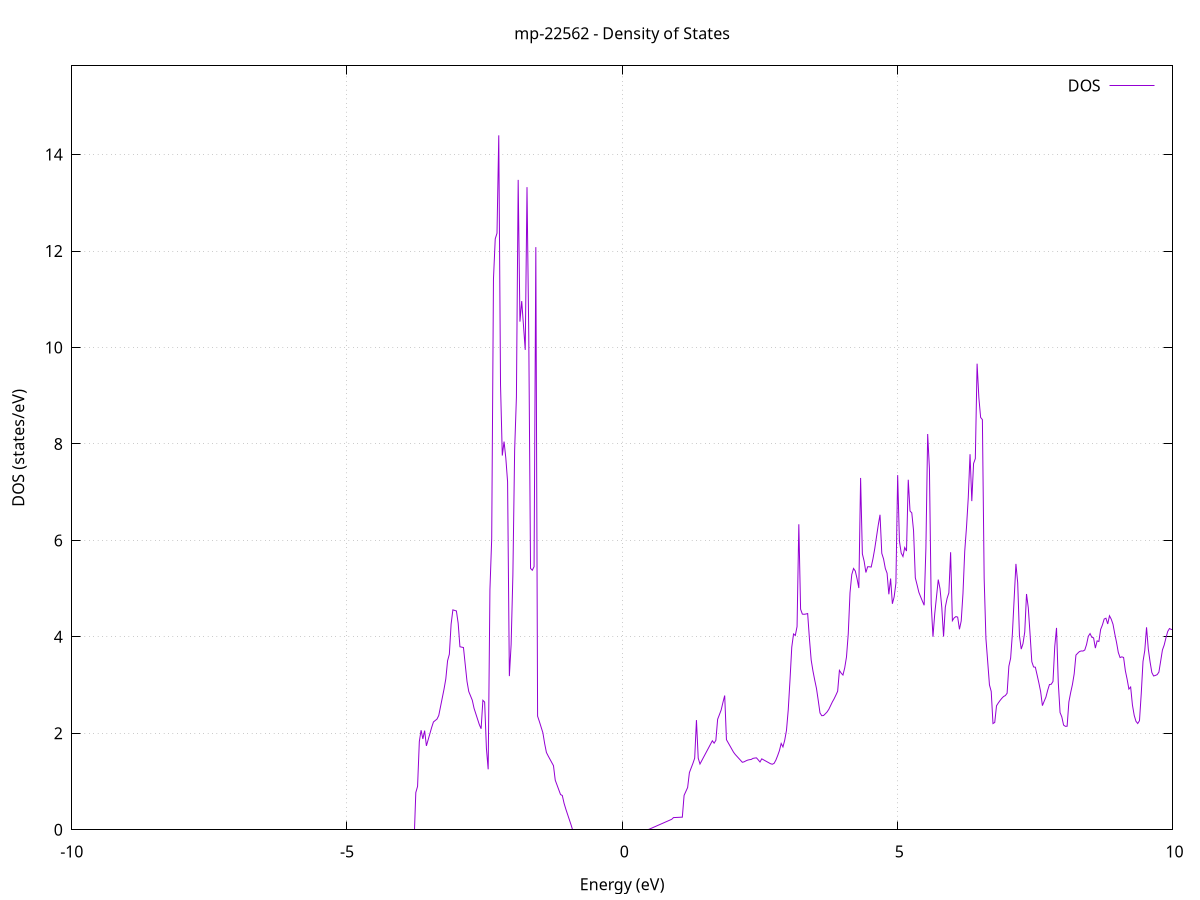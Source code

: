 set title 'mp-22562 - Density of States'
set xlabel 'Energy (eV)'
set ylabel 'DOS (states/eV)'
set grid
set xrange [-10:10]
set yrange [0:15.839]
set xzeroaxis lt -1
set terminal png size 800,600
set output 'mp-22562_dos_gnuplot.png'
plot '-' using 1:2 with lines title 'DOS'
-43.742300 0.000000
-43.710200 0.000000
-43.678200 0.000000
-43.646100 0.000000
-43.614000 0.000000
-43.581900 0.000000
-43.549900 0.000000
-43.517800 0.000000
-43.485700 0.000000
-43.453700 0.000000
-43.421600 0.000000
-43.389500 0.000000
-43.357400 0.000000
-43.325400 0.000000
-43.293300 0.000000
-43.261200 0.000000
-43.229200 0.000000
-43.197100 0.000000
-43.165000 0.000000
-43.132900 0.000000
-43.100900 0.000000
-43.068800 0.000000
-43.036700 0.000000
-43.004700 0.000000
-42.972600 0.000000
-42.940500 0.000000
-42.908400 0.000000
-42.876400 0.000000
-42.844300 0.000000
-42.812200 0.000000
-42.780200 0.000000
-42.748100 0.000000
-42.716000 0.000000
-42.683900 0.000000
-42.651900 0.000000
-42.619800 0.000000
-42.587700 0.000000
-42.555700 0.000000
-42.523600 0.000000
-42.491500 0.000000
-42.459400 0.000000
-42.427400 0.000000
-42.395300 0.000000
-42.363200 0.000000
-42.331100 0.000000
-42.299100 0.000000
-42.267000 0.000000
-42.234900 0.000000
-42.202900 0.000000
-42.170800 0.000000
-42.138700 0.000000
-42.106600 0.000000
-42.074600 0.000000
-42.042500 0.000000
-42.010400 0.000000
-41.978400 0.000000
-41.946300 0.000000
-41.914200 0.000000
-41.882100 0.000000
-41.850100 0.000000
-41.818000 0.000000
-41.785900 0.000000
-41.753900 0.000000
-41.721800 0.000000
-41.689700 0.000000
-41.657600 0.000000
-41.625600 0.000000
-41.593500 0.000000
-41.561400 0.000000
-41.529400 0.000000
-41.497300 0.000000
-41.465200 0.000000
-41.433100 0.000000
-41.401100 0.000000
-41.369000 0.000000
-41.336900 0.000000
-41.304900 0.000000
-41.272800 0.000000
-41.240700 0.000000
-41.208600 0.000000
-41.176600 0.000000
-41.144500 0.000000
-41.112400 0.000000
-41.080400 0.000000
-41.048300 0.000000
-41.016200 0.000000
-40.984100 0.000000
-40.952100 0.000000
-40.920000 0.000000
-40.887900 0.000000
-40.855900 0.000000
-40.823800 30.863800
-40.791700 111.068500
-40.759600 0.000000
-40.727600 0.000000
-40.695500 0.000000
-40.663400 0.000000
-40.631400 0.000000
-40.599300 0.000000
-40.567200 0.000000
-40.535100 0.000000
-40.503100 0.000000
-40.471000 0.000000
-40.438900 0.000000
-40.406900 0.000000
-40.374800 0.000000
-40.342700 0.000000
-40.310600 0.000000
-40.278600 0.000000
-40.246500 0.000000
-40.214400 0.000000
-40.182400 0.000000
-40.150300 0.000000
-40.118200 0.000000
-40.086100 0.000000
-40.054100 0.000000
-40.022000 0.000000
-39.989900 0.000000
-39.957900 0.000000
-39.925800 0.000000
-39.893700 0.000000
-39.861600 0.000000
-39.829600 0.000000
-39.797500 0.000000
-39.765400 0.000000
-39.733400 0.000000
-39.701300 0.000000
-39.669200 0.000000
-39.637100 0.000000
-39.605100 0.000000
-39.573000 0.000000
-39.540900 0.000000
-39.508900 0.000000
-39.476800 0.000000
-39.444700 0.000000
-39.412600 0.000000
-39.380600 0.000000
-39.348500 0.000000
-39.316400 0.000000
-39.284400 0.000000
-39.252300 0.000000
-39.220200 0.000000
-39.188100 0.000000
-39.156100 0.000000
-39.124000 0.000000
-39.091900 0.000000
-39.059900 0.000000
-39.027800 0.000000
-38.995700 0.000000
-38.963600 0.000000
-38.931600 0.000000
-38.899500 0.000000
-38.867400 0.000000
-38.835400 0.000000
-38.803300 0.000000
-38.771200 0.000000
-38.739100 0.000000
-38.707100 0.000000
-38.675000 0.000000
-38.642900 0.000000
-38.610900 0.000000
-38.578800 0.000000
-38.546700 0.000000
-38.514600 0.000000
-38.482600 0.000000
-38.450500 0.000000
-38.418400 0.000000
-38.386400 0.000000
-38.354300 0.000000
-38.322200 0.000000
-38.290100 0.000000
-38.258100 0.000000
-38.226000 0.000000
-38.193900 0.000000
-38.161900 0.000000
-38.129800 0.000000
-38.097700 0.000000
-38.065600 0.000000
-38.033600 0.000000
-38.001500 0.000000
-37.969400 0.000000
-37.937400 0.000000
-37.905300 0.000000
-37.873200 0.000000
-37.841100 0.000000
-37.809100 0.000000
-37.777000 0.000000
-37.744900 0.000000
-37.712900 0.000000
-37.680800 0.000000
-37.648700 0.000000
-37.616600 0.000000
-37.584600 0.000000
-37.552500 0.000000
-37.520400 0.000000
-37.488400 0.000000
-37.456300 0.000000
-37.424200 0.000000
-37.392100 0.000000
-37.360100 0.000000
-37.328000 0.000000
-37.295900 0.000000
-37.263900 0.000000
-37.231800 0.000000
-37.199700 0.000000
-37.167600 0.000000
-37.135600 0.000000
-37.103500 0.000000
-37.071400 0.000000
-37.039400 0.000000
-37.007300 0.000000
-36.975200 0.000000
-36.943100 0.000000
-36.911100 0.000000
-36.879000 0.000000
-36.846900 0.000000
-36.814900 0.000000
-36.782800 0.000000
-36.750700 0.000000
-36.718600 0.000000
-36.686600 0.000000
-36.654500 0.000000
-36.622400 0.000000
-36.590400 0.000000
-36.558300 0.000000
-36.526200 0.000000
-36.494100 0.000000
-36.462100 0.000000
-36.430000 0.000000
-36.397900 0.000000
-36.365900 0.000000
-36.333800 0.000000
-36.301700 0.000000
-36.269600 0.000000
-36.237600 0.000000
-36.205500 0.000000
-36.173400 0.000000
-36.141400 0.000000
-36.109300 0.000000
-36.077200 0.000000
-36.045100 0.000000
-36.013100 0.000000
-35.981000 0.000000
-35.948900 0.000000
-35.916900 0.000000
-35.884800 0.000000
-35.852700 0.000000
-35.820600 0.000000
-35.788600 0.000000
-35.756500 0.000000
-35.724400 0.000000
-35.692400 0.000000
-35.660300 0.000000
-35.628200 0.000000
-35.596100 0.000000
-35.564100 0.000000
-35.532000 0.000000
-35.499900 0.000000
-35.467900 0.000000
-35.435800 0.000000
-35.403700 0.000000
-35.371600 0.000000
-35.339600 0.000000
-35.307500 0.000000
-35.275400 0.000000
-35.243400 0.000000
-35.211300 0.000000
-35.179200 0.000000
-35.147100 0.000000
-35.115100 0.000000
-35.083000 0.000000
-35.050900 0.000000
-35.018900 0.000000
-34.986800 0.000000
-34.954700 0.000000
-34.922600 0.000000
-34.890600 0.000000
-34.858500 0.000000
-34.826400 0.000000
-34.794400 0.000000
-34.762300 0.000000
-34.730200 0.000000
-34.698100 0.000000
-34.666100 0.000000
-34.634000 0.000000
-34.601900 0.000000
-34.569900 0.000000
-34.537800 0.000000
-34.505700 0.000000
-34.473600 0.000000
-34.441600 0.000000
-34.409500 0.000000
-34.377400 0.000000
-34.345400 0.000000
-34.313300 0.000000
-34.281200 0.000000
-34.249100 0.000000
-34.217100 0.000000
-34.185000 0.000000
-34.152900 0.000000
-34.120900 0.000000
-34.088800 0.000000
-34.056700 0.000000
-34.024600 0.000000
-33.992600 0.000000
-33.960500 0.000000
-33.928400 0.000000
-33.896400 0.000000
-33.864300 0.000000
-33.832200 0.000000
-33.800100 0.000000
-33.768100 0.000000
-33.736000 0.000000
-33.703900 0.000000
-33.671900 0.000000
-33.639800 0.000000
-33.607700 0.000000
-33.575600 0.000000
-33.543600 0.000000
-33.511500 0.000000
-33.479400 0.000000
-33.447400 0.000000
-33.415300 0.000000
-33.383200 0.000000
-33.351100 0.000000
-33.319100 0.000000
-33.287000 0.000000
-33.254900 0.000000
-33.222900 0.000000
-33.190800 0.000000
-33.158700 0.000000
-33.126600 0.000000
-33.094600 0.000000
-33.062500 0.000000
-33.030400 0.000000
-32.998400 0.000000
-32.966300 0.000000
-32.934200 0.000000
-32.902100 0.000000
-32.870100 0.000000
-32.838000 0.000000
-32.805900 0.000000
-32.773900 0.000000
-32.741800 0.000000
-32.709700 0.000000
-32.677600 0.000000
-32.645600 0.000000
-32.613500 0.000000
-32.581400 0.000000
-32.549400 0.000000
-32.517300 0.000000
-32.485200 0.000000
-32.453100 0.000000
-32.421100 0.000000
-32.389000 0.000000
-32.356900 0.000000
-32.324900 0.000000
-32.292800 0.000000
-32.260700 0.000000
-32.228600 0.000000
-32.196600 0.000000
-32.164500 0.000000
-32.132400 0.000000
-32.100400 0.000000
-32.068300 0.000000
-32.036200 0.000000
-32.004100 0.000000
-31.972100 0.000000
-31.940000 0.000000
-31.907900 0.000000
-31.875900 0.000000
-31.843800 0.000000
-31.811700 0.000000
-31.779600 0.000000
-31.747600 0.000000
-31.715500 0.000000
-31.683400 0.000000
-31.651400 0.000000
-31.619300 0.000000
-31.587200 0.000000
-31.555100 0.000000
-31.523100 0.000000
-31.491000 0.000000
-31.458900 0.000000
-31.426900 0.000000
-31.394800 0.000000
-31.362700 0.000000
-31.330600 0.000000
-31.298600 0.000000
-31.266500 0.000000
-31.234400 0.000000
-31.202400 0.000000
-31.170300 0.000000
-31.138200 0.000000
-31.106100 0.000000
-31.074100 0.000000
-31.042000 0.000000
-31.009900 0.000000
-30.977900 0.000000
-30.945800 0.000000
-30.913700 0.000000
-30.881600 0.000000
-30.849600 0.000000
-30.817500 0.000000
-30.785400 0.000000
-30.753400 0.000000
-30.721300 0.000000
-30.689200 0.000000
-30.657100 0.000000
-30.625100 0.000000
-30.593000 0.000000
-30.560900 0.000000
-30.528900 0.000000
-30.496800 0.000000
-30.464700 0.000000
-30.432600 0.000000
-30.400600 0.000000
-30.368500 0.000000
-30.336400 0.000000
-30.304400 0.000000
-30.272300 0.000000
-30.240200 0.000000
-30.208100 0.000000
-30.176100 0.000000
-30.144000 0.000000
-30.111900 0.000000
-30.079900 0.000000
-30.047800 0.000000
-30.015700 0.000000
-29.983600 0.000000
-29.951600 0.000000
-29.919500 0.000000
-29.887400 0.000000
-29.855400 0.000000
-29.823300 0.000000
-29.791200 0.000000
-29.759100 0.000000
-29.727100 0.000000
-29.695000 0.000000
-29.662900 0.000000
-29.630900 0.000000
-29.598800 0.000000
-29.566700 0.000000
-29.534600 0.000000
-29.502600 0.000000
-29.470500 0.000000
-29.438400 0.000000
-29.406400 0.000000
-29.374300 0.000000
-29.342200 0.000000
-29.310100 0.000000
-29.278100 0.000000
-29.246000 0.000000
-29.213900 0.000000
-29.181900 0.000000
-29.149800 0.000000
-29.117700 0.000000
-29.085600 0.000000
-29.053600 0.000000
-29.021500 0.000000
-28.989400 0.000000
-28.957400 0.000000
-28.925300 0.000000
-28.893200 0.000000
-28.861100 0.000000
-28.829100 0.000000
-28.797000 0.000000
-28.764900 0.000000
-28.732900 0.000000
-28.700800 0.000000
-28.668700 0.000000
-28.636600 0.000000
-28.604600 0.000000
-28.572500 0.000000
-28.540400 0.000000
-28.508400 0.000000
-28.476300 0.000000
-28.444200 0.000000
-28.412100 0.000000
-28.380100 0.000000
-28.348000 0.000000
-28.315900 0.000000
-28.283900 0.000000
-28.251800 0.000000
-28.219700 0.000000
-28.187600 0.000000
-28.155600 0.000000
-28.123500 0.000000
-28.091400 0.000000
-28.059400 0.000000
-28.027300 0.000000
-27.995200 0.000000
-27.963100 0.000000
-27.931100 0.000000
-27.899000 0.000000
-27.866900 0.000000
-27.834900 0.000000
-27.802800 0.000000
-27.770700 0.000000
-27.738600 0.000000
-27.706600 0.000000
-27.674500 0.000000
-27.642400 0.000000
-27.610400 0.000000
-27.578300 0.000000
-27.546200 0.000000
-27.514100 0.000000
-27.482100 0.000000
-27.450000 0.000000
-27.417900 0.000000
-27.385900 0.000000
-27.353800 0.000000
-27.321700 0.000000
-27.289600 0.000000
-27.257600 0.000000
-27.225500 0.000000
-27.193400 0.000000
-27.161400 0.000000
-27.129300 0.000000
-27.097200 0.000000
-27.065100 0.000000
-27.033100 0.000000
-27.001000 0.000000
-26.968900 0.000000
-26.936900 0.000000
-26.904800 0.000000
-26.872700 0.000000
-26.840600 0.000000
-26.808600 0.000000
-26.776500 0.000000
-26.744400 0.000000
-26.712400 0.000000
-26.680300 0.000000
-26.648200 0.000000
-26.616100 0.000000
-26.584100 0.000000
-26.552000 0.000000
-26.519900 0.000000
-26.487900 0.000000
-26.455800 0.000000
-26.423700 0.000000
-26.391600 0.000000
-26.359600 0.000000
-26.327500 0.000000
-26.295400 0.000000
-26.263400 0.000000
-26.231300 0.000000
-26.199200 0.000000
-26.167100 0.000000
-26.135100 0.000000
-26.103000 0.000000
-26.070900 0.000000
-26.038900 0.000000
-26.006800 0.000000
-25.974700 0.000000
-25.942600 0.000000
-25.910600 0.000000
-25.878500 0.000000
-25.846400 0.000000
-25.814400 0.000000
-25.782300 0.000000
-25.750200 0.000000
-25.718100 0.000000
-25.686100 0.000000
-25.654000 0.000000
-25.621900 0.000000
-25.589900 0.000000
-25.557800 0.000000
-25.525700 0.000000
-25.493600 0.000000
-25.461600 0.000000
-25.429500 0.000000
-25.397400 0.000000
-25.365400 0.000000
-25.333300 0.000000
-25.301200 0.000000
-25.269100 0.000000
-25.237100 0.000000
-25.205000 0.000000
-25.172900 0.000000
-25.140900 0.000000
-25.108800 0.000000
-25.076700 0.000000
-25.044600 0.000000
-25.012600 0.000000
-24.980500 0.000000
-24.948400 0.000000
-24.916400 0.000000
-24.884300 0.000000
-24.852200 0.000000
-24.820100 0.000000
-24.788100 0.000000
-24.756000 0.000000
-24.723900 0.000000
-24.691900 0.000000
-24.659800 0.000000
-24.627700 0.000000
-24.595600 0.000000
-24.563600 0.000000
-24.531500 0.000000
-24.499400 0.000000
-24.467400 0.000000
-24.435300 0.000000
-24.403200 0.000000
-24.371100 0.000000
-24.339100 0.000000
-24.307000 0.000000
-24.274900 0.000000
-24.242900 0.000000
-24.210800 0.000000
-24.178700 0.000000
-24.146600 0.000000
-24.114600 0.000000
-24.082500 0.000000
-24.050400 0.000000
-24.018400 0.000000
-23.986300 0.000000
-23.954200 0.000000
-23.922100 0.000000
-23.890100 0.000000
-23.858000 0.000000
-23.825900 0.000000
-23.793900 0.000000
-23.761800 0.000000
-23.729700 0.000000
-23.697600 0.000000
-23.665600 0.000000
-23.633500 0.000000
-23.601400 0.000000
-23.569400 0.000000
-23.537300 0.000000
-23.505200 0.000000
-23.473100 0.000000
-23.441100 0.000000
-23.409000 0.000000
-23.376900 0.000000
-23.344900 0.000000
-23.312800 0.000000
-23.280700 0.000000
-23.248600 0.000000
-23.216600 0.000000
-23.184500 0.000000
-23.152400 0.000000
-23.120400 0.000000
-23.088300 0.000000
-23.056200 0.000000
-23.024100 0.000000
-22.992100 0.000000
-22.960000 0.000000
-22.927900 0.000000
-22.895900 0.000000
-22.863800 0.000000
-22.831700 0.000000
-22.799600 0.000000
-22.767600 0.000000
-22.735500 0.000000
-22.703400 0.000000
-22.671400 0.000000
-22.639300 0.000000
-22.607200 0.000000
-22.575100 0.000000
-22.543100 0.000000
-22.511000 0.000000
-22.478900 0.000000
-22.446900 0.000000
-22.414800 0.000000
-22.382700 0.000000
-22.350600 0.000000
-22.318600 0.000000
-22.286500 0.000000
-22.254400 0.000000
-22.222400 0.000000
-22.190300 0.000000
-22.158200 0.000000
-22.126100 0.000000
-22.094100 0.000000
-22.062000 0.000000
-22.029900 0.000000
-21.997900 0.000000
-21.965800 0.000000
-21.933700 0.000000
-21.901600 0.000000
-21.869600 0.000000
-21.837500 0.000000
-21.805400 0.000000
-21.773400 0.000000
-21.741300 0.000000
-21.709200 0.000000
-21.677100 0.000000
-21.645100 0.000000
-21.613000 0.000000
-21.580900 0.000000
-21.548900 0.000000
-21.516800 0.000000
-21.484700 0.000000
-21.452600 0.000000
-21.420600 0.000000
-21.388500 0.000000
-21.356400 0.000000
-21.324400 0.000000
-21.292300 0.000000
-21.260200 0.000000
-21.228100 8.158800
-21.196100 20.357200
-21.164000 33.800800
-21.131900 11.875800
-21.099900 8.395300
-21.067800 3.912700
-21.035700 7.319400
-21.003600 25.309500
-20.971600 24.431300
-20.939500 25.274500
-20.907400 37.065900
-20.875400 37.945500
-20.843300 47.876700
-20.811200 42.834900
-20.779100 18.035500
-20.747100 0.000000
-20.715000 0.000000
-20.682900 0.000000
-20.650900 0.000000
-20.618800 0.000000
-20.586700 0.000000
-20.554600 0.000000
-20.522600 0.000000
-20.490500 0.000000
-20.458400 0.000000
-20.426400 0.000000
-20.394300 0.000000
-20.362200 0.000000
-20.330100 0.000000
-20.298100 0.000000
-20.266000 0.000000
-20.233900 0.000000
-20.201900 0.000000
-20.169800 0.000000
-20.137700 0.000000
-20.105600 0.000000
-20.073600 0.000000
-20.041500 0.000000
-20.009400 0.000000
-19.977400 0.000000
-19.945300 0.000000
-19.913200 0.000000
-19.881100 0.000000
-19.849100 0.000000
-19.817000 0.000000
-19.784900 0.000000
-19.752900 0.000000
-19.720800 0.000000
-19.688700 0.000000
-19.656600 0.000000
-19.624600 0.000000
-19.592500 0.000000
-19.560400 0.000000
-19.528400 0.000000
-19.496300 0.000000
-19.464200 0.000000
-19.432100 0.000000
-19.400100 0.000000
-19.368000 0.000000
-19.335900 0.000000
-19.303900 0.000000
-19.271800 0.000000
-19.239700 0.000000
-19.207600 0.000000
-19.175600 0.000000
-19.143500 0.000000
-19.111400 0.000000
-19.079400 0.000000
-19.047300 0.000000
-19.015200 0.000000
-18.983100 0.000000
-18.951100 0.000000
-18.919000 0.000000
-18.886900 0.000000
-18.854900 0.000000
-18.822800 0.000000
-18.790700 0.000000
-18.758600 0.000000
-18.726600 0.000000
-18.694500 0.000000
-18.662400 0.000000
-18.630400 0.000000
-18.598300 0.000000
-18.566200 0.000000
-18.534100 0.000000
-18.502100 0.000000
-18.470000 0.000000
-18.437900 0.000000
-18.405900 0.000000
-18.373800 0.000000
-18.341700 0.000000
-18.309600 0.000000
-18.277600 0.000000
-18.245500 0.000000
-18.213400 0.000000
-18.181400 0.000000
-18.149300 0.000000
-18.117200 0.000000
-18.085100 0.000000
-18.053100 0.000000
-18.021000 0.000000
-17.988900 0.000000
-17.956900 0.000000
-17.924800 0.000000
-17.892700 0.000000
-17.860600 0.000000
-17.828600 0.000000
-17.796500 0.000000
-17.764400 0.000000
-17.732400 0.000000
-17.700300 0.000000
-17.668200 0.000000
-17.636100 0.000000
-17.604100 0.000000
-17.572000 0.000000
-17.539900 0.000000
-17.507900 0.000000
-17.475800 0.000000
-17.443700 0.000000
-17.411600 0.000000
-17.379600 0.000000
-17.347500 0.000000
-17.315400 0.000000
-17.283400 0.000000
-17.251300 0.000000
-17.219200 0.000000
-17.187100 0.000000
-17.155100 0.000000
-17.123000 0.000000
-17.090900 0.000000
-17.058900 0.000000
-17.026800 0.000000
-16.994700 0.000000
-16.962600 0.000000
-16.930600 0.000000
-16.898500 0.000000
-16.866400 0.000000
-16.834400 0.000000
-16.802300 0.000000
-16.770200 0.000000
-16.738100 0.000000
-16.706100 0.000000
-16.674000 0.000000
-16.641900 0.000000
-16.609900 0.000000
-16.577800 0.000000
-16.545700 0.000000
-16.513600 0.000000
-16.481600 0.000000
-16.449500 0.000000
-16.417400 0.000000
-16.385400 0.000000
-16.353300 0.000000
-16.321200 0.000000
-16.289100 0.000000
-16.257100 0.000000
-16.225000 0.000000
-16.192900 0.000000
-16.160900 0.000000
-16.128800 0.000000
-16.096700 0.000000
-16.064600 0.000000
-16.032600 0.000000
-16.000500 0.000000
-15.968400 0.000000
-15.936400 0.000000
-15.904300 0.000000
-15.872200 0.000000
-15.840100 0.000000
-15.808100 0.000000
-15.776000 0.000000
-15.743900 0.000000
-15.711900 0.000000
-15.679800 0.000000
-15.647700 0.000000
-15.615600 0.000000
-15.583600 0.000000
-15.551500 0.000000
-15.519400 0.000000
-15.487400 0.000000
-15.455300 0.000000
-15.423200 0.000000
-15.391100 0.000000
-15.359100 0.000000
-15.327000 0.000000
-15.294900 0.000000
-15.262900 0.000000
-15.230800 0.000000
-15.198700 0.000000
-15.166600 0.000000
-15.134600 0.000000
-15.102500 0.000000
-15.070400 0.000000
-15.038400 0.000000
-15.006300 0.000000
-14.974200 0.000000
-14.942100 0.000000
-14.910100 0.000000
-14.878000 0.000000
-14.845900 0.000000
-14.813900 0.000000
-14.781800 0.000000
-14.749700 0.000000
-14.717600 0.000000
-14.685600 0.000000
-14.653500 0.000000
-14.621400 0.000000
-14.589400 0.000000
-14.557300 0.000000
-14.525200 0.000000
-14.493100 0.000000
-14.461100 0.000000
-14.429000 0.000000
-14.396900 0.000000
-14.364900 0.000000
-14.332800 0.000000
-14.300700 0.000000
-14.268600 0.000000
-14.236600 0.000000
-14.204500 0.000000
-14.172400 0.000000
-14.140400 0.000000
-14.108300 0.000000
-14.076200 0.000000
-14.044100 0.000000
-14.012100 0.000000
-13.980000 0.000000
-13.947900 0.000000
-13.915900 0.000000
-13.883800 0.000000
-13.851700 0.000000
-13.819600 0.000000
-13.787600 0.000000
-13.755500 0.000000
-13.723400 0.000000
-13.691400 0.000000
-13.659300 0.000000
-13.627200 0.000000
-13.595100 0.000000
-13.563100 0.000000
-13.531000 0.000000
-13.498900 0.000000
-13.466900 0.000000
-13.434800 0.000000
-13.402700 0.000000
-13.370600 0.000000
-13.338600 0.000000
-13.306500 0.000000
-13.274400 0.000000
-13.242400 0.000000
-13.210300 0.000000
-13.178200 0.000000
-13.146100 0.000000
-13.114100 0.000000
-13.082000 0.000000
-13.049900 0.000000
-13.017900 0.000000
-12.985800 0.000000
-12.953700 0.000000
-12.921600 0.000000
-12.889600 0.000000
-12.857500 0.000000
-12.825400 0.000000
-12.793400 0.000000
-12.761300 0.000000
-12.729200 0.000000
-12.697100 0.000000
-12.665100 0.000000
-12.633000 0.000000
-12.600900 0.000000
-12.568900 0.000000
-12.536800 0.000000
-12.504700 0.000000
-12.472600 0.000000
-12.440600 0.000000
-12.408500 0.000000
-12.376400 0.000000
-12.344400 0.000000
-12.312300 0.000000
-12.280200 0.000000
-12.248100 0.000000
-12.216100 0.000000
-12.184000 0.000000
-12.151900 0.000000
-12.119900 0.000000
-12.087800 0.000000
-12.055700 0.000000
-12.023600 0.000000
-11.991600 0.000000
-11.959500 0.000000
-11.927400 0.212100
-11.895400 0.639000
-11.863300 1.066000
-11.831200 1.149100
-11.799100 1.001500
-11.767100 0.956800
-11.735000 1.059100
-11.702900 1.161300
-11.670900 1.505200
-11.638800 2.324100
-11.606700 2.966500
-11.574600 2.934300
-11.542600 2.948200
-11.510500 3.209500
-11.478400 3.492000
-11.446400 4.062900
-11.414300 8.244800
-11.382200 10.963300
-11.350100 11.174300
-11.318100 12.164400
-11.286000 12.025600
-11.253900 9.923100
-11.221900 7.732500
-11.189800 6.377100
-11.157700 6.411200
-11.125600 3.686700
-11.093600 0.000000
-11.061500 0.000000
-11.029400 0.000000
-10.997400 0.000000
-10.965300 0.000000
-10.933200 0.000000
-10.901100 0.000000
-10.869100 0.000000
-10.837000 0.000000
-10.804900 0.000000
-10.772900 0.000000
-10.740800 0.000000
-10.708700 0.000000
-10.676600 0.000000
-10.644600 0.000000
-10.612500 0.000000
-10.580400 0.000000
-10.548400 0.000000
-10.516300 0.000000
-10.484200 0.000000
-10.452100 0.000000
-10.420100 0.000000
-10.388000 0.000000
-10.355900 0.000000
-10.323900 0.000000
-10.291800 0.000000
-10.259700 0.000000
-10.227600 0.000000
-10.195600 0.000000
-10.163500 0.000000
-10.131400 0.000000
-10.099400 0.000000
-10.067300 0.000000
-10.035200 0.000000
-10.003100 0.000000
-9.971100 0.000000
-9.939000 0.000000
-9.906900 0.000000
-9.874900 0.000000
-9.842800 0.000000
-9.810700 0.000000
-9.778600 0.000000
-9.746600 0.000000
-9.714500 0.000000
-9.682400 0.000000
-9.650400 0.000000
-9.618300 0.000000
-9.586200 0.000000
-9.554100 0.000000
-9.522100 0.000000
-9.490000 0.000000
-9.457900 0.000000
-9.425900 0.000000
-9.393800 0.000000
-9.361700 0.000000
-9.329600 0.000000
-9.297600 0.000000
-9.265500 0.000000
-9.233400 0.000000
-9.201400 0.000000
-9.169300 0.000000
-9.137200 0.000000
-9.105100 0.000000
-9.073100 0.000000
-9.041000 0.000000
-9.008900 0.000000
-8.976900 0.000000
-8.944800 0.000000
-8.912700 0.000000
-8.880600 0.000000
-8.848600 0.000000
-8.816500 0.000000
-8.784400 0.000000
-8.752400 0.000000
-8.720300 0.000000
-8.688200 0.000000
-8.656100 0.000000
-8.624100 0.000000
-8.592000 0.000000
-8.559900 0.000000
-8.527900 0.000000
-8.495800 0.000000
-8.463700 0.000000
-8.431600 0.000000
-8.399600 0.000000
-8.367500 0.000000
-8.335400 0.000000
-8.303400 0.000000
-8.271300 0.000000
-8.239200 0.000000
-8.207100 0.000000
-8.175100 0.000000
-8.143000 0.000000
-8.110900 0.000000
-8.078900 0.000000
-8.046800 0.000000
-8.014700 0.000000
-7.982600 0.000000
-7.950600 0.000000
-7.918500 0.000000
-7.886400 0.000000
-7.854400 0.000000
-7.822300 0.000000
-7.790200 0.000000
-7.758100 0.000000
-7.726100 0.000000
-7.694000 0.000000
-7.661900 0.000000
-7.629900 0.000000
-7.597800 0.000000
-7.565700 0.000000
-7.533600 0.000000
-7.501600 0.000000
-7.469500 0.000000
-7.437400 0.000000
-7.405400 0.000000
-7.373300 0.000000
-7.341200 0.000000
-7.309100 0.000000
-7.277100 0.000000
-7.245000 0.000000
-7.212900 0.000000
-7.180900 0.000000
-7.148800 0.000000
-7.116700 0.000000
-7.084600 0.000000
-7.052600 0.000000
-7.020500 0.000000
-6.988400 0.000000
-6.956300 0.000000
-6.924300 0.000000
-6.892200 0.000000
-6.860100 0.000000
-6.828100 0.000000
-6.796000 0.000000
-6.763900 0.000000
-6.731800 0.000000
-6.699800 0.000000
-6.667700 0.000000
-6.635600 0.000000
-6.603600 0.000000
-6.571500 0.000000
-6.539400 0.000000
-6.507300 0.000000
-6.475300 0.000000
-6.443200 0.000000
-6.411100 0.000000
-6.379100 0.000000
-6.347000 0.000000
-6.314900 0.000000
-6.282800 0.000000
-6.250800 0.000000
-6.218700 0.000000
-6.186600 0.000000
-6.154600 0.000000
-6.122500 0.000000
-6.090400 0.000000
-6.058300 0.000000
-6.026300 0.000000
-5.994200 0.000000
-5.962100 0.000000
-5.930100 0.000000
-5.898000 0.000000
-5.865900 0.000000
-5.833800 0.000000
-5.801800 0.000000
-5.769700 0.000000
-5.737600 0.000000
-5.705600 0.000000
-5.673500 0.000000
-5.641400 0.000000
-5.609300 0.000000
-5.577300 0.000000
-5.545200 0.000000
-5.513100 0.000000
-5.481100 0.000000
-5.449000 0.000000
-5.416900 0.000000
-5.384800 0.000000
-5.352800 0.000000
-5.320700 0.000000
-5.288600 0.000000
-5.256600 0.000000
-5.224500 0.000000
-5.192400 0.000000
-5.160300 0.000000
-5.128300 0.000000
-5.096200 0.000000
-5.064100 0.000000
-5.032100 0.000000
-5.000000 0.000000
-4.967900 0.000000
-4.935800 0.000000
-4.903800 0.000000
-4.871700 0.000000
-4.839600 0.000000
-4.807600 0.000000
-4.775500 0.000000
-4.743400 0.000000
-4.711300 0.000000
-4.679300 0.000000
-4.647200 0.000000
-4.615100 0.000000
-4.583100 0.000000
-4.551000 0.000000
-4.518900 0.000000
-4.486800 0.000000
-4.454800 0.000000
-4.422700 0.000000
-4.390600 0.000000
-4.358600 0.000000
-4.326500 0.000000
-4.294400 0.000000
-4.262300 0.000000
-4.230300 0.000000
-4.198200 0.000000
-4.166100 0.000000
-4.134100 0.000000
-4.102000 0.000000
-4.069900 0.000000
-4.037800 0.000000
-4.005800 0.000000
-3.973700 0.000000
-3.941600 0.000000
-3.909600 0.000000
-3.877500 0.000000
-3.845400 0.000000
-3.813300 0.000000
-3.781300 0.000000
-3.749200 0.771300
-3.717100 0.900500
-3.685100 1.831900
-3.653000 2.064400
-3.620900 1.882600
-3.588800 2.056400
-3.556800 1.739200
-3.524700 1.867600
-3.492600 1.995900
-3.460600 2.124300
-3.428500 2.235800
-3.396400 2.265500
-3.364300 2.295100
-3.332300 2.369400
-3.300200 2.552400
-3.268100 2.735500
-3.236100 2.918500
-3.204000 3.128700
-3.171900 3.504300
-3.139800 3.639700
-3.107800 4.263200
-3.075700 4.559800
-3.043600 4.548300
-3.011600 4.536900
-2.979500 4.282300
-2.947400 3.795000
-2.915300 3.786900
-2.883300 3.778800
-2.851200 3.426000
-2.819100 3.077800
-2.787100 2.866900
-2.755000 2.776800
-2.722900 2.686600
-2.690800 2.518500
-2.658800 2.405300
-2.626700 2.292200
-2.594600 2.179000
-2.562600 2.094600
-2.530500 2.684800
-2.498400 2.648000
-2.466300 1.686300
-2.434300 1.253800
-2.402200 4.979900
-2.370100 6.036100
-2.338100 11.419200
-2.306000 12.252200
-2.273900 12.368900
-2.241800 14.399000
-2.209800 9.223100
-2.177700 7.759300
-2.145600 8.049100
-2.113600 7.705400
-2.081500 7.214800
-2.049400 3.186000
-2.017300 3.838800
-1.985300 5.282100
-1.953200 7.877900
-1.921100 8.971500
-1.889100 13.475200
-1.857000 10.535600
-1.824900 10.962200
-1.792800 10.455800
-1.760800 9.949300
-1.728700 13.324500
-1.696600 10.232800
-1.664600 5.419400
-1.632500 5.381400
-1.600400 5.454900
-1.568300 12.080200
-1.536300 2.355600
-1.504200 2.245400
-1.472100 2.128100
-1.440100 2.010700
-1.408000 1.787000
-1.375900 1.602600
-1.343800 1.530400
-1.311800 1.463200
-1.279700 1.395900
-1.247600 1.328600
-1.215600 1.028300
-1.183500 0.929100
-1.151400 0.829900
-1.119300 0.730800
-1.087300 0.711100
-1.055200 0.549000
-1.023100 0.427700
-0.991100 0.317700
-0.959000 0.207700
-0.926900 0.097800
-0.894800 0.000000
-0.862800 0.000000
-0.830700 0.000000
-0.798600 0.000000
-0.766600 0.000000
-0.734500 0.000000
-0.702400 0.000000
-0.670300 0.000000
-0.638300 0.000000
-0.606200 0.000000
-0.574100 0.000000
-0.542100 0.000000
-0.510000 0.000000
-0.477900 0.000000
-0.445800 0.000000
-0.413800 0.000000
-0.381700 0.000000
-0.349600 0.000000
-0.317600 0.000000
-0.285500 0.000000
-0.253400 0.000000
-0.221300 0.000000
-0.189300 0.000000
-0.157200 0.000000
-0.125100 0.000000
-0.093100 0.000000
-0.061000 0.000000
-0.028900 0.000000
0.003200 0.000000
0.035200 0.000000
0.067300 0.000000
0.099400 0.000000
0.131400 0.000000
0.163500 0.000000
0.195600 0.000000
0.227700 0.000000
0.259700 0.000000
0.291800 0.000000
0.323900 0.000000
0.355900 0.000000
0.388000 0.000000
0.420100 0.000000
0.452200 0.000000
0.484200 0.008100
0.516300 0.024200
0.548400 0.040300
0.580400 0.056400
0.612500 0.072500
0.644600 0.088700
0.676700 0.104800
0.708700 0.120900
0.740800 0.137000
0.772900 0.153100
0.804900 0.169200
0.837000 0.185300
0.869100 0.201400
0.901200 0.217600
0.933200 0.252600
0.965300 0.254400
0.997400 0.256200
1.029400 0.258100
1.061500 0.259900
1.093600 0.261700
1.125700 0.713800
1.157700 0.794700
1.189800 0.875600
1.221900 1.184800
1.253900 1.281000
1.286000 1.377100
1.318100 1.484600
1.350200 2.274600
1.382200 1.485300
1.414300 1.363800
1.446400 1.432600
1.478400 1.501500
1.510500 1.570300
1.542600 1.639100
1.574700 1.708000
1.606700 1.776800
1.638800 1.845600
1.670900 1.795800
1.702900 1.854800
1.735000 2.290900
1.767100 2.386500
1.799200 2.483600
1.831200 2.639600
1.863300 2.783500
1.895400 1.868100
1.927400 1.803300
1.959500 1.738600
1.991600 1.673800
2.023700 1.609100
2.055700 1.560600
2.087800 1.520300
2.119900 1.479900
2.151900 1.439600
2.184000 1.399400
2.216100 1.409100
2.248200 1.428500
2.280200 1.444300
2.312300 1.453000
2.344400 1.457900
2.376400 1.479600
2.408500 1.487400
2.440600 1.491200
2.472700 1.449300
2.504700 1.405700
2.536800 1.471000
2.568900 1.450600
2.600900 1.430200
2.633000 1.409800
2.665100 1.389400
2.697200 1.368900
2.729200 1.359100
2.761300 1.377500
2.793400 1.444600
2.825400 1.537000
2.857500 1.640700
2.889600 1.789200
2.921700 1.718200
2.953700 1.855800
2.985800 2.059400
3.017900 2.485800
3.049900 3.105100
3.082000 3.785700
3.114100 4.060000
3.146200 4.028400
3.178200 4.213000
3.210300 6.334700
3.242400 4.573700
3.274400 4.471500
3.306500 4.468000
3.338600 4.473400
3.370700 4.483400
3.402700 3.966500
3.434800 3.519800
3.466900 3.293500
3.498900 3.105800
3.531000 2.931100
3.563100 2.681700
3.595200 2.421300
3.627200 2.365600
3.659300 2.368800
3.691400 2.404400
3.723400 2.442500
3.755500 2.498100
3.787600 2.574400
3.819700 2.650900
3.851700 2.716000
3.883800 2.792000
3.915900 2.873000
3.947900 3.304900
3.980000 3.247700
4.012100 3.208200
4.044200 3.357300
4.076200 3.582600
4.108300 4.061900
4.140400 4.914000
4.172400 5.291200
4.204500 5.418400
4.236600 5.364800
4.268700 5.203700
4.300700 5.012300
4.332800 7.295200
4.364900 5.721400
4.396900 5.569700
4.429000 5.334300
4.461100 5.454200
4.493200 5.452600
4.525200 5.447300
4.557300 5.619300
4.589400 5.826000
4.621400 6.071600
4.653500 6.318100
4.685600 6.531500
4.717700 5.732400
4.749700 5.616300
4.781800 5.419000
4.813900 5.319200
4.845900 4.882300
4.878000 5.210100
4.910100 4.685800
4.942200 4.828400
4.974200 5.111000
5.006300 7.353800
5.038400 5.984700
5.070400 5.738000
5.102500 5.666300
5.134600 5.852300
5.166700 5.779300
5.198700 7.257500
5.230800 6.608900
5.262900 6.570900
5.294900 6.202700
5.327000 5.224900
5.359100 5.078000
5.391200 4.924000
5.423200 4.831300
5.455300 4.741600
5.487400 4.655000
5.519400 5.843400
5.551500 8.206400
5.583600 7.482600
5.615700 4.680500
5.647700 4.002300
5.679800 4.476800
5.711900 4.832700
5.743900 5.187500
5.776000 4.997900
5.808100 4.608500
5.840200 4.005800
5.872200 4.617600
5.904300 4.797700
5.936400 4.911300
5.968400 5.755300
6.000500 4.335000
6.032600 4.392800
6.064700 4.420500
6.096700 4.409400
6.128800 4.156900
6.160900 4.330100
6.192900 4.898800
6.225000 5.775800
6.257100 6.275200
6.289200 6.886900
6.321200 7.787400
6.353300 6.814500
6.385400 7.593800
6.417400 7.696200
6.449500 9.664200
6.481600 8.960300
6.513700 8.549600
6.545700 8.503900
6.577800 5.213100
6.609900 3.966200
6.641900 3.489700
6.674000 3.004100
6.706100 2.868400
6.738200 2.202500
6.770200 2.225300
6.802300 2.571200
6.834400 2.628600
6.866400 2.680200
6.898500 2.725500
6.930600 2.763400
6.962700 2.782200
6.994700 2.831200
7.026800 3.390700
7.058900 3.557000
7.090900 4.068500
7.123000 4.792100
7.155100 5.513000
7.187200 5.122300
7.219200 4.027600
7.251300 3.746000
7.283400 3.858800
7.315400 4.101900
7.347500 4.888500
7.379600 4.604200
7.411700 4.061300
7.443700 3.485300
7.475800 3.376200
7.507900 3.370600
7.539900 3.208600
7.572000 3.044200
7.604100 2.863500
7.636200 2.573900
7.668200 2.665300
7.700300 2.751500
7.732400 2.894500
7.764400 3.011700
7.796500 3.017100
7.828600 3.075100
7.860700 3.803200
7.892700 4.185800
7.924800 3.049600
7.956900 2.431600
7.988900 2.340200
8.021000 2.171500
8.053100 2.144800
8.085200 2.147400
8.117200 2.650600
8.149300 2.842200
8.181400 3.009500
8.213400 3.231100
8.245500 3.621800
8.277600 3.660700
8.309700 3.695500
8.341700 3.707700
8.373800 3.706100
8.405900 3.727000
8.437900 3.839600
8.470000 4.011900
8.502100 4.067900
8.534200 3.991300
8.566200 3.979500
8.598300 3.767200
8.630400 3.916600
8.662400 3.904100
8.694500 4.153700
8.726600 4.246900
8.758700 4.369800
8.790700 4.386500
8.822800 4.267500
8.854900 4.437300
8.886900 4.367000
8.919000 4.261000
8.951100 4.062900
8.983200 3.884800
9.015200 3.676600
9.047300 3.570600
9.079400 3.585800
9.111400 3.572600
9.143500 3.297700
9.175600 3.121100
9.207700 2.917700
9.239700 2.959700
9.271800 2.588800
9.303900 2.374400
9.335900 2.249700
9.368000 2.203300
9.400100 2.262400
9.432200 2.823200
9.464200 3.489600
9.496300 3.716800
9.528400 4.197700
9.560400 3.748300
9.592500 3.481700
9.624600 3.260200
9.656700 3.188900
9.688700 3.199900
9.720800 3.216200
9.752900 3.269000
9.784900 3.495600
9.817000 3.727400
9.849100 3.830700
9.881200 3.980100
9.913200 4.112500
9.945300 4.173100
9.977400 4.153600
10.009400 4.153200
10.041500 4.270300
10.073600 4.449300
10.105700 4.558700
10.137700 4.381500
10.169800 3.926700
10.201900 3.903000
10.233900 4.036200
10.266000 4.051400
10.298100 4.412500
10.330200 4.763900
10.362200 5.008000
10.394300 5.236500
10.426400 5.420500
10.458400 5.863600
10.490500 6.447500
10.522600 7.157100
10.554700 6.618200
10.586700 6.071900
10.618800 5.572400
10.650900 4.703000
10.682900 4.365100
10.715000 4.211700
10.747100 4.097700
10.779200 3.994800
10.811200 3.929600
10.843300 3.889300
10.875400 3.672200
10.907400 3.641200
10.939500 3.624000
10.971600 3.583500
11.003700 3.696700
11.035700 4.206200
11.067800 5.123300
11.099900 5.400200
11.131900 5.434300
11.164000 5.443900
11.196100 4.775600
11.228200 4.631300
11.260200 5.062300
11.292300 5.252200
11.324400 4.870000
11.356400 5.248500
11.388500 4.811500
11.420600 4.565000
11.452700 4.235900
11.484700 3.927500
11.516800 3.603500
11.548900 3.299600
11.580900 3.165200
11.613000 3.122300
11.645100 3.200200
11.677200 3.587900
11.709200 3.737700
11.741300 3.913000
11.773400 4.339000
11.805400 4.526300
11.837500 4.611500
11.869600 4.775600
11.901700 4.633700
11.933700 3.821900
11.965800 3.599000
11.997900 3.890500
12.029900 4.246200
12.062000 4.904500
12.094100 5.204600
12.126200 5.639300
12.158200 6.277700
12.190300 6.620300
12.222400 6.047000
12.254400 5.837000
12.286500 5.879100
12.318600 6.033500
12.350700 6.254200
12.382700 6.077600
12.414800 5.800900
12.446900 5.213900
12.478900 4.744700
12.511000 4.712500
12.543100 4.689300
12.575200 4.677400
12.607200 4.694200
12.639300 4.850500
12.671400 4.948600
12.703400 5.151800
12.735500 5.360800
12.767600 5.883300
12.799700 6.241900
12.831700 6.619400
12.863800 7.535100
12.895900 6.154400
12.927900 4.522800
12.960000 4.562800
12.992100 5.007600
13.024200 6.016300
13.056200 5.128200
13.088300 5.296000
13.120400 4.492100
13.152400 4.847000
13.184500 5.385100
13.216600 5.377500
13.248700 5.761000
13.280700 5.860900
13.312800 5.360000
13.344900 5.095900
13.376900 4.923200
13.409000 4.617200
13.441100 4.165500
13.473200 3.762200
13.505200 3.719900
13.537300 3.895600
13.569400 4.141100
13.601400 4.633900
13.633500 5.671700
13.665600 5.094300
13.697700 4.506100
13.729700 3.898300
13.761800 4.464900
13.793900 4.254600
13.825900 4.290000
13.858000 4.315000
13.890100 4.241800
13.922200 3.965900
13.954200 3.847200
13.986300 3.801500
14.018400 3.824100
14.050400 3.872800
14.082500 3.700300
14.114600 3.504600
14.146700 3.369900
14.178700 3.299700
14.210800 3.271400
14.242900 3.405300
14.274900 3.126700
14.307000 3.154200
14.339100 3.283300
14.371200 3.386400
14.403200 3.618900
14.435300 3.983200
14.467400 4.352900
14.499400 4.469000
14.531500 4.571900
14.563600 4.690900
14.595700 4.963900
14.627700 5.139700
14.659800 4.515200
14.691900 3.988000
14.723900 3.739500
14.756000 3.728600
14.788100 3.755600
14.820200 3.804300
14.852200 3.901000
14.884300 4.122400
14.916400 4.362200
14.948400 4.707800
14.980500 4.547100
15.012600 4.374100
15.044700 4.087200
15.076700 3.827800
15.108800 3.676400
15.140900 3.894400
15.172900 3.799300
15.205000 3.731600
15.237100 3.708500
15.269200 3.822700
15.301200 3.766500
15.333300 3.797800
15.365400 3.881400
15.397400 4.039500
15.429500 4.344900
15.461600 4.302100
15.493700 4.212300
15.525700 4.116000
15.557800 4.145500
15.589900 4.132000
15.621900 3.935300
15.654000 3.780000
15.686100 3.803800
15.718200 3.762200
15.750200 3.643000
15.782300 4.745800
15.814400 4.018600
15.846400 3.394500
15.878500 3.158000
15.910600 2.944100
15.942700 3.063200
15.974700 3.256400
16.006800 3.394000
16.038900 3.662900
16.070900 4.126100
16.103000 4.420400
16.135100 4.300000
16.167200 4.196400
16.199200 4.062800
16.231300 3.921400
16.263400 3.932300
16.295400 3.973000
16.327500 3.973000
16.359600 4.015900
16.391700 4.335400
16.423700 4.312400
16.455800 4.657600
16.487900 5.066800
16.519900 5.189500
16.552000 4.033600
16.584100 3.723800
16.616200 3.736000
16.648200 4.035700
16.680300 4.300700
16.712400 4.314600
16.744400 4.370700
16.776500 4.362700
16.808600 4.006700
16.840700 3.484500
16.872700 3.117400
16.904800 2.854100
16.936900 2.765100
16.968900 2.231400
17.001000 1.800500
17.033100 1.486600
17.065200 1.205100
17.097200 0.895000
17.129300 0.552200
17.161400 0.300900
17.193400 0.223900
17.225500 0.169600
17.257600 0.129600
17.289700 0.095900
17.321700 0.065800
17.353800 0.039200
17.385900 0.016100
17.417900 0.002700
17.450000 0.000500
17.482100 0.000000
17.514200 0.000000
17.546200 0.000000
17.578300 0.000000
17.610400 0.000000
17.642400 0.000000
17.674500 0.000000
17.706600 0.000000
17.738700 0.000000
17.770700 0.000000
17.802800 0.000000
17.834900 0.000000
17.866900 0.000000
17.899000 0.000000
17.931100 0.000000
17.963200 0.000000
17.995200 0.000000
18.027300 0.000000
18.059400 0.000000
18.091400 0.000000
18.123500 0.000000
18.155600 0.000000
18.187700 0.000000
18.219700 0.000000
18.251800 0.000000
18.283900 0.000000
18.315900 0.000000
18.348000 0.000000
18.380100 0.000000
18.412200 0.000000
18.444200 0.000000
18.476300 0.000000
18.508400 0.000000
18.540400 0.000000
18.572500 0.000000
18.604600 0.000000
18.636700 0.000000
18.668700 0.000000
18.700800 0.000000
18.732900 0.000000
18.764900 0.000000
18.797000 0.000000
18.829100 0.000000
18.861200 0.000000
18.893200 0.000000
18.925300 0.000000
18.957400 0.000000
18.989400 0.000000
19.021500 0.000000
19.053600 0.000000
19.085700 0.000000
19.117700 0.000000
19.149800 0.000000
19.181900 0.000000
19.213900 0.000000
19.246000 0.000000
19.278100 0.000000
19.310200 0.000000
19.342200 0.000000
19.374300 0.000000
19.406400 0.000000
19.438400 0.000000
19.470500 0.000000
19.502600 0.000000
19.534700 0.000000
19.566700 0.000000
19.598800 0.000000
19.630900 0.000000
19.662900 0.000000
19.695000 0.000000
19.727100 0.000000
19.759200 0.000000
19.791200 0.000000
19.823300 0.000000
19.855400 0.000000
19.887400 0.000000
19.919500 0.000000
19.951600 0.000000
19.983700 0.000000
20.015700 0.000000
20.047800 0.000000
20.079900 0.000000
20.111900 0.000000
20.144000 0.000000
20.176100 0.000000
20.208200 0.000000
20.240200 0.000000
20.272300 0.000000
20.304400 0.000000
20.336400 0.000000
20.368500 0.000000
20.400600 0.000000
e
